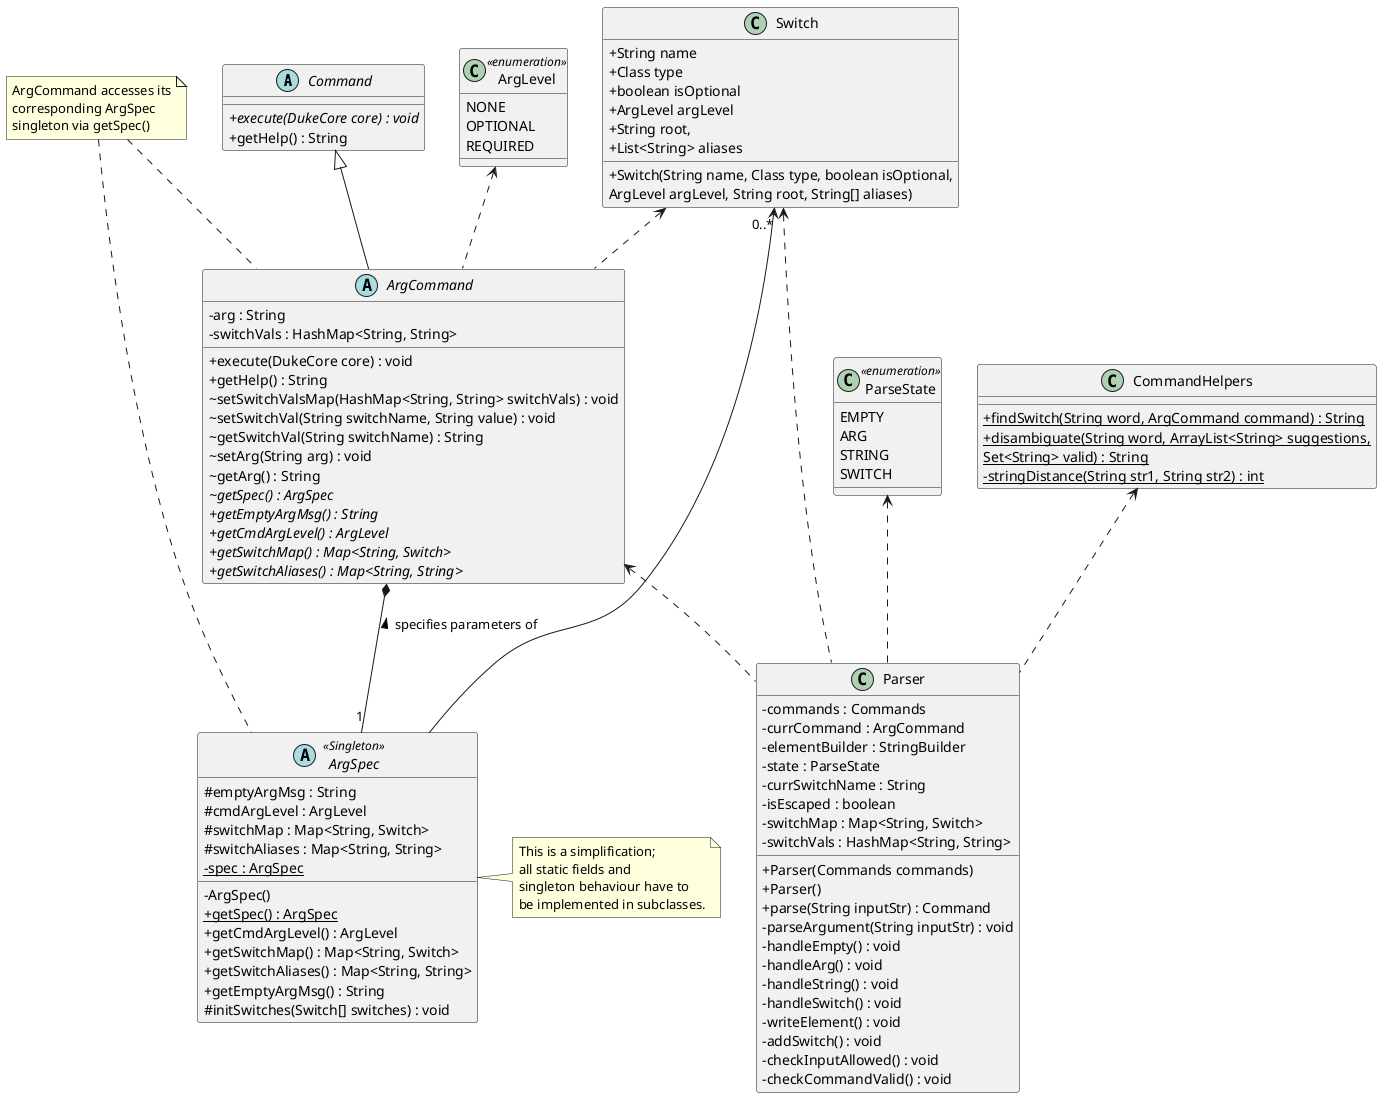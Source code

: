 @startuml
' disable fancy icons for access modifiers
skinparam classAttributeIconSize 0 

abstract class Command {
  {abstract} +execute(DukeCore core) : void
  +getHelp() : String
}

abstract class ArgCommand {
  -arg : String
  -switchVals : HashMap<String, String>
  +execute(DukeCore core) : void
  +getHelp() : String 
  ~setSwitchValsMap(HashMap<String, String> switchVals) : void
  ~setSwitchVal(String switchName, String value) : void
  ~getSwitchVal(String switchName) : String
  ~setArg(String arg) : void
  ~getArg() : String
  {abstract} ~getSpec() : ArgSpec
  {abstract} +getEmptyArgMsg() : String
  {abstract} +getCmdArgLevel() : ArgLevel
  {abstract} +getSwitchMap() : Map<String, Switch>
  {abstract} +getSwitchAliases() : Map<String, String>
}

note "ArgCommand accesses its\ncorresponding ArgSpec\nsingleton via getSpec()" as specCommandNote
specCommandNote .. ArgCommand
specCommandNote .. ArgSpec

class ArgLevel <<enumeration>> {
  NONE
  OPTIONAL
  REQUIRED
}

class Switch {
  +String name
  +Class type 
  +boolean isOptional
  +ArgLevel argLevel
  +String root, 
  +List<String> aliases
  +Switch(String name, Class type, boolean isOptional,\nArgLevel argLevel, String root, String[] aliases)
}

abstract class ArgSpec <<Singleton>> {
    #emptyArgMsg : String
    #cmdArgLevel : ArgLevel 
    #switchMap : Map<String, Switch> 
    #switchAliases : Map<String, String> 
    -spec : ArgSpec {static}
    -ArgSpec()
    +getSpec() : ArgSpec {static}
    +getCmdArgLevel() : ArgLevel
    +getSwitchMap() : Map<String, Switch>
    +getSwitchAliases() : Map<String, String>
    +getEmptyArgMsg() : String 
    #initSwitches(Switch[] switches) : void
}

note right of ArgSpec : This is a simplification;\nall static fields and\nsingleton behaviour have to\nbe implemented in subclasses.

Command <|-- ArgCommand 
ArgLevel <.. ArgCommand
Switch <.. ArgCommand
Switch "0..*" <-- ArgSpec
ArgCommand *-- "1" ArgSpec : < specifies parameters of

class Parser {
    -commands : Commands
    -currCommand : ArgCommand 
    -elementBuilder : StringBuilder 
    -state : ParseState 
    -currSwitchName : String 
    -isEscaped : boolean 
    -switchMap : Map<String, Switch> 
    -switchVals : HashMap<String, String>
    +Parser(Commands commands)   
    +Parser()   
    +parse(String inputStr) : Command
    -parseArgument(String inputStr) : void
    -handleEmpty() : void
    -handleArg() : void
    -handleString() : void
    -handleSwitch() : void
    -writeElement() : void
    -addSwitch() : void
    -checkInputAllowed() : void
    -checkCommandValid() : void
}

class ParseState <<enumeration>> {
    EMPTY
    ARG
    STRING
    SWITCH
}

class CommandHelpers {
    {static} +findSwitch(String word, ArgCommand command) : String
    {static} +disambiguate(String word, ArrayList<String> suggestions,\nSet<String> valid) : String
    {static} -stringDistance(String str1, String str2) : int
}

ParseState <.. Parser
Switch <.. Parser
ArgCommand <.. Parser
CommandHelpers <.. Parser

@enduml
